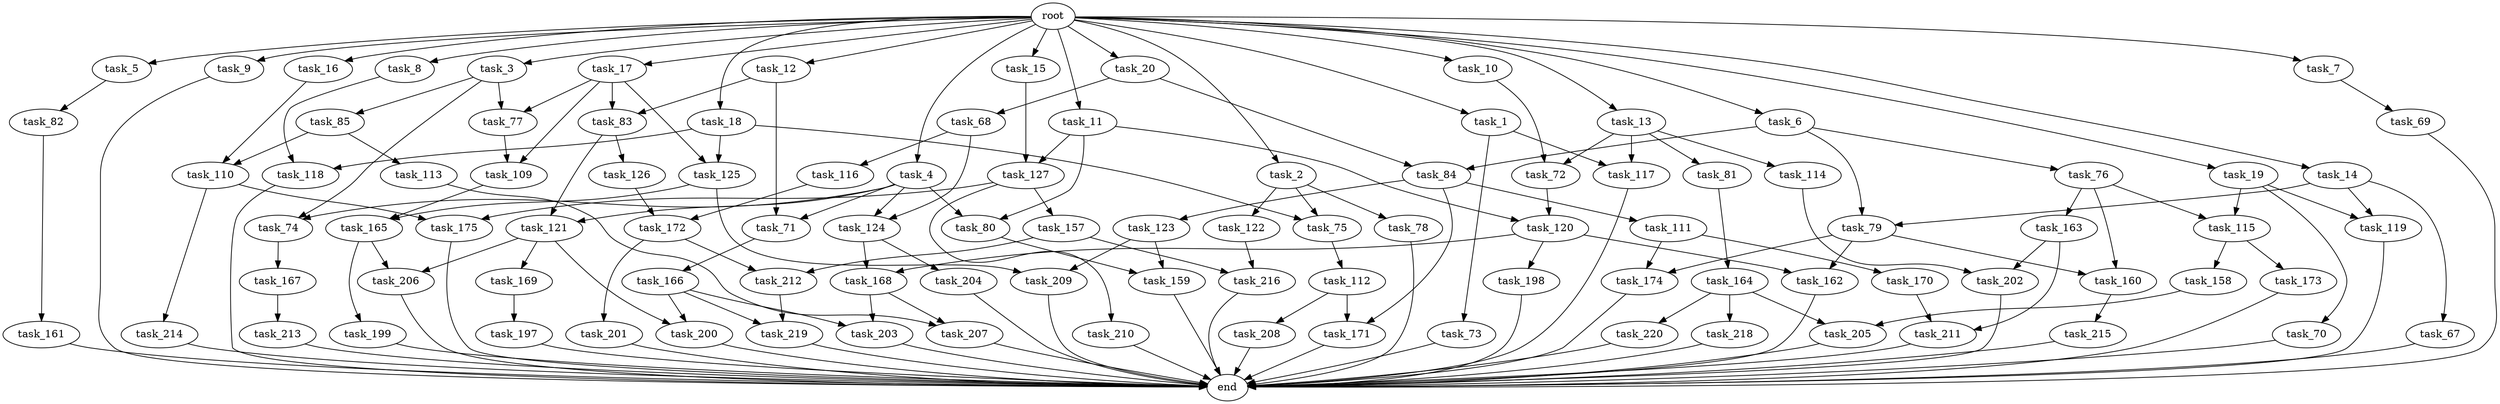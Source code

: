 digraph G {
  task_67 [size="42090679500.800003"];
  task_12 [size="102.400000"];
  task_201 [size="13743895347.200001"];
  task_5 [size="102.400000"];
  task_211 [size="73014444032.000000"];
  task_82 [size="42090679500.800003"];
  task_164 [size="3435973836.800000"];
  task_17 [size="102.400000"];
  task_2 [size="102.400000"];
  task_121 [size="97066260889.600006"];
  task_216 [size="76450417868.800003"];
  task_208 [size="3435973836.800000"];
  task_13 [size="102.400000"];
  task_161 [size="3435973836.800000"];
  task_166 [size="13743895347.200001"];
  task_175 [size="111669149696.000000"];
  task_207 [size="97066260889.600006"];
  task_79 [size="84181359001.600006"];
  task_77 [size="85899345920.000000"];
  task_163 [size="69578470195.199997"];
  task_11 [size="102.400000"];
  task_71 [size="97066260889.600006"];
  task_69 [size="54975581388.800003"];
  task_167 [size="69578470195.199997"];
  task_165 [size="97066260889.600006"];
  task_84 [size="127990025420.800003"];
  task_117 [size="124554051584.000000"];
  root [size="0.000000"];
  task_72 [size="68719476736.000000"];
  task_80 [size="58411555225.600006"];
  task_119 [size="111669149696.000000"];
  task_74 [size="109951162777.600006"];
  task_114 [size="54975581388.800003"];
  task_8 [size="102.400000"];
  task_18 [size="102.400000"];
  task_215 [size="30923764531.200001"];
  task_109 [size="34359738368.000000"];
  task_122 [size="42090679500.800003"];
  task_81 [size="54975581388.800003"];
  task_126 [size="42090679500.800003"];
  task_206 [size="29205777612.800003"];
  task_198 [size="21474836480.000000"];
  task_214 [size="69578470195.199997"];
  task_116 [size="42090679500.800003"];
  task_199 [size="7730941132.800000"];
  task_213 [size="30923764531.200001"];
  task_1 [size="102.400000"];
  task_3 [size="102.400000"];
  task_200 [size="52398601011.200005"];
  task_212 [size="68719476736.000000"];
  task_157 [size="42090679500.800003"];
  task_9 [size="102.400000"];
  task_75 [size="49821620633.600006"];
  task_220 [size="7730941132.800000"];
  task_4 [size="102.400000"];
  end [size="0.000000"];
  task_111 [size="85899345920.000000"];
  task_123 [size="85899345920.000000"];
  task_16 [size="102.400000"];
  task_68 [size="85899345920.000000"];
  task_158 [size="7730941132.800000"];
  task_19 [size="102.400000"];
  task_159 [size="6871947673.600000"];
  task_174 [size="140874927308.800018"];
  task_20 [size="102.400000"];
  task_6 [size="102.400000"];
  task_127 [size="89335319756.800003"];
  task_160 [size="155477816115.200012"];
  task_170 [size="54975581388.800003"];
  task_112 [size="7730941132.800000"];
  task_115 [size="139156940390.399994"];
  task_7 [size="102.400000"];
  task_202 [size="97066260889.600006"];
  task_118 [size="29205777612.800003"];
  task_120 [size="73014444032.000000"];
  task_85 [size="54975581388.800003"];
  task_125 [size="38654705664.000000"];
  task_204 [size="7730941132.800000"];
  task_124 [size="97066260889.600006"];
  task_168 [size="29205777612.800003"];
  task_210 [size="42090679500.800003"];
  task_73 [size="69578470195.199997"];
  task_162 [size="107374182400.000000"];
  task_203 [size="85899345920.000000"];
  task_15 [size="102.400000"];
  task_173 [size="7730941132.800000"];
  task_113 [size="3435973836.800000"];
  task_76 [size="42090679500.800003"];
  task_171 [size="89335319756.800003"];
  task_70 [size="69578470195.199997"];
  task_209 [size="58411555225.600006"];
  task_197 [size="42090679500.800003"];
  task_218 [size="7730941132.800000"];
  task_219 [size="116823110451.200012"];
  task_78 [size="42090679500.800003"];
  task_10 [size="102.400000"];
  task_169 [size="21474836480.000000"];
  task_110 [size="24910810316.800003"];
  task_205 [size="93630287052.800003"];
  task_83 [size="73014444032.000000"];
  task_14 [size="102.400000"];
  task_172 [size="34359738368.000000"];

  task_67 -> end [size="1.000000"];
  task_12 -> task_83 [size="411041792.000000"];
  task_12 -> task_71 [size="411041792.000000"];
  task_201 -> end [size="1.000000"];
  task_5 -> task_82 [size="411041792.000000"];
  task_211 -> end [size="1.000000"];
  task_82 -> task_161 [size="33554432.000000"];
  task_164 -> task_220 [size="75497472.000000"];
  task_164 -> task_205 [size="75497472.000000"];
  task_164 -> task_218 [size="75497472.000000"];
  task_17 -> task_109 [size="301989888.000000"];
  task_17 -> task_83 [size="301989888.000000"];
  task_17 -> task_77 [size="301989888.000000"];
  task_17 -> task_125 [size="301989888.000000"];
  task_2 -> task_122 [size="411041792.000000"];
  task_2 -> task_75 [size="411041792.000000"];
  task_2 -> task_78 [size="411041792.000000"];
  task_121 -> task_169 [size="209715200.000000"];
  task_121 -> task_206 [size="209715200.000000"];
  task_121 -> task_200 [size="209715200.000000"];
  task_216 -> end [size="1.000000"];
  task_208 -> end [size="1.000000"];
  task_13 -> task_114 [size="536870912.000000"];
  task_13 -> task_81 [size="536870912.000000"];
  task_13 -> task_72 [size="536870912.000000"];
  task_13 -> task_117 [size="536870912.000000"];
  task_161 -> end [size="1.000000"];
  task_166 -> task_219 [size="301989888.000000"];
  task_166 -> task_203 [size="301989888.000000"];
  task_166 -> task_200 [size="301989888.000000"];
  task_175 -> end [size="1.000000"];
  task_207 -> end [size="1.000000"];
  task_79 -> task_174 [size="838860800.000000"];
  task_79 -> task_160 [size="838860800.000000"];
  task_79 -> task_162 [size="838860800.000000"];
  task_77 -> task_109 [size="33554432.000000"];
  task_163 -> task_202 [size="411041792.000000"];
  task_163 -> task_211 [size="411041792.000000"];
  task_11 -> task_80 [size="33554432.000000"];
  task_11 -> task_127 [size="33554432.000000"];
  task_11 -> task_120 [size="33554432.000000"];
  task_71 -> task_166 [size="134217728.000000"];
  task_69 -> end [size="1.000000"];
  task_167 -> task_213 [size="301989888.000000"];
  task_165 -> task_199 [size="75497472.000000"];
  task_165 -> task_206 [size="75497472.000000"];
  task_84 -> task_111 [size="838860800.000000"];
  task_84 -> task_123 [size="838860800.000000"];
  task_84 -> task_171 [size="838860800.000000"];
  task_117 -> end [size="1.000000"];
  root -> task_7 [size="1.000000"];
  root -> task_8 [size="1.000000"];
  root -> task_20 [size="1.000000"];
  root -> task_12 [size="1.000000"];
  root -> task_18 [size="1.000000"];
  root -> task_1 [size="1.000000"];
  root -> task_3 [size="1.000000"];
  root -> task_16 [size="1.000000"];
  root -> task_19 [size="1.000000"];
  root -> task_5 [size="1.000000"];
  root -> task_10 [size="1.000000"];
  root -> task_6 [size="1.000000"];
  root -> task_17 [size="1.000000"];
  root -> task_9 [size="1.000000"];
  root -> task_11 [size="1.000000"];
  root -> task_4 [size="1.000000"];
  root -> task_13 [size="1.000000"];
  root -> task_2 [size="1.000000"];
  root -> task_14 [size="1.000000"];
  root -> task_15 [size="1.000000"];
  task_72 -> task_120 [size="679477248.000000"];
  task_80 -> task_159 [size="33554432.000000"];
  task_119 -> end [size="1.000000"];
  task_74 -> task_167 [size="679477248.000000"];
  task_114 -> task_202 [size="536870912.000000"];
  task_8 -> task_118 [size="209715200.000000"];
  task_18 -> task_118 [size="75497472.000000"];
  task_18 -> task_75 [size="75497472.000000"];
  task_18 -> task_125 [size="75497472.000000"];
  task_215 -> end [size="1.000000"];
  task_109 -> task_165 [size="411041792.000000"];
  task_122 -> task_216 [size="209715200.000000"];
  task_81 -> task_164 [size="33554432.000000"];
  task_126 -> task_172 [size="301989888.000000"];
  task_206 -> end [size="1.000000"];
  task_198 -> end [size="1.000000"];
  task_214 -> end [size="1.000000"];
  task_116 -> task_172 [size="33554432.000000"];
  task_199 -> end [size="1.000000"];
  task_213 -> end [size="1.000000"];
  task_1 -> task_73 [size="679477248.000000"];
  task_1 -> task_117 [size="679477248.000000"];
  task_3 -> task_85 [size="536870912.000000"];
  task_3 -> task_77 [size="536870912.000000"];
  task_3 -> task_74 [size="536870912.000000"];
  task_200 -> end [size="1.000000"];
  task_212 -> task_219 [size="838860800.000000"];
  task_157 -> task_216 [size="536870912.000000"];
  task_157 -> task_212 [size="536870912.000000"];
  task_9 -> end [size="1.000000"];
  task_75 -> task_112 [size="75497472.000000"];
  task_220 -> end [size="1.000000"];
  task_4 -> task_71 [size="536870912.000000"];
  task_4 -> task_124 [size="536870912.000000"];
  task_4 -> task_121 [size="536870912.000000"];
  task_4 -> task_80 [size="536870912.000000"];
  task_4 -> task_74 [size="536870912.000000"];
  task_111 -> task_174 [size="536870912.000000"];
  task_111 -> task_170 [size="536870912.000000"];
  task_123 -> task_159 [size="33554432.000000"];
  task_123 -> task_209 [size="33554432.000000"];
  task_16 -> task_110 [size="209715200.000000"];
  task_68 -> task_116 [size="411041792.000000"];
  task_68 -> task_124 [size="411041792.000000"];
  task_158 -> task_205 [size="838860800.000000"];
  task_19 -> task_119 [size="679477248.000000"];
  task_19 -> task_115 [size="679477248.000000"];
  task_19 -> task_70 [size="679477248.000000"];
  task_159 -> end [size="1.000000"];
  task_174 -> end [size="1.000000"];
  task_20 -> task_84 [size="838860800.000000"];
  task_20 -> task_68 [size="838860800.000000"];
  task_6 -> task_79 [size="411041792.000000"];
  task_6 -> task_84 [size="411041792.000000"];
  task_6 -> task_76 [size="411041792.000000"];
  task_127 -> task_175 [size="411041792.000000"];
  task_127 -> task_210 [size="411041792.000000"];
  task_127 -> task_157 [size="411041792.000000"];
  task_160 -> task_215 [size="301989888.000000"];
  task_170 -> task_211 [size="301989888.000000"];
  task_112 -> task_208 [size="33554432.000000"];
  task_112 -> task_171 [size="33554432.000000"];
  task_115 -> task_173 [size="75497472.000000"];
  task_115 -> task_158 [size="75497472.000000"];
  task_7 -> task_69 [size="536870912.000000"];
  task_202 -> end [size="1.000000"];
  task_118 -> end [size="1.000000"];
  task_120 -> task_168 [size="209715200.000000"];
  task_120 -> task_162 [size="209715200.000000"];
  task_120 -> task_198 [size="209715200.000000"];
  task_85 -> task_110 [size="33554432.000000"];
  task_85 -> task_113 [size="33554432.000000"];
  task_125 -> task_165 [size="536870912.000000"];
  task_125 -> task_209 [size="536870912.000000"];
  task_204 -> end [size="1.000000"];
  task_124 -> task_204 [size="75497472.000000"];
  task_124 -> task_168 [size="75497472.000000"];
  task_168 -> task_203 [size="536870912.000000"];
  task_168 -> task_207 [size="536870912.000000"];
  task_210 -> end [size="1.000000"];
  task_73 -> end [size="1.000000"];
  task_162 -> end [size="1.000000"];
  task_203 -> end [size="1.000000"];
  task_15 -> task_127 [size="838860800.000000"];
  task_173 -> end [size="1.000000"];
  task_113 -> task_207 [size="411041792.000000"];
  task_76 -> task_160 [size="679477248.000000"];
  task_76 -> task_115 [size="679477248.000000"];
  task_76 -> task_163 [size="679477248.000000"];
  task_171 -> end [size="1.000000"];
  task_70 -> end [size="1.000000"];
  task_209 -> end [size="1.000000"];
  task_197 -> end [size="1.000000"];
  task_218 -> end [size="1.000000"];
  task_219 -> end [size="1.000000"];
  task_78 -> end [size="1.000000"];
  task_10 -> task_72 [size="134217728.000000"];
  task_169 -> task_197 [size="411041792.000000"];
  task_110 -> task_175 [size="679477248.000000"];
  task_110 -> task_214 [size="679477248.000000"];
  task_205 -> end [size="1.000000"];
  task_83 -> task_121 [size="411041792.000000"];
  task_83 -> task_126 [size="411041792.000000"];
  task_14 -> task_67 [size="411041792.000000"];
  task_14 -> task_79 [size="411041792.000000"];
  task_14 -> task_119 [size="411041792.000000"];
  task_172 -> task_201 [size="134217728.000000"];
  task_172 -> task_212 [size="134217728.000000"];
}
